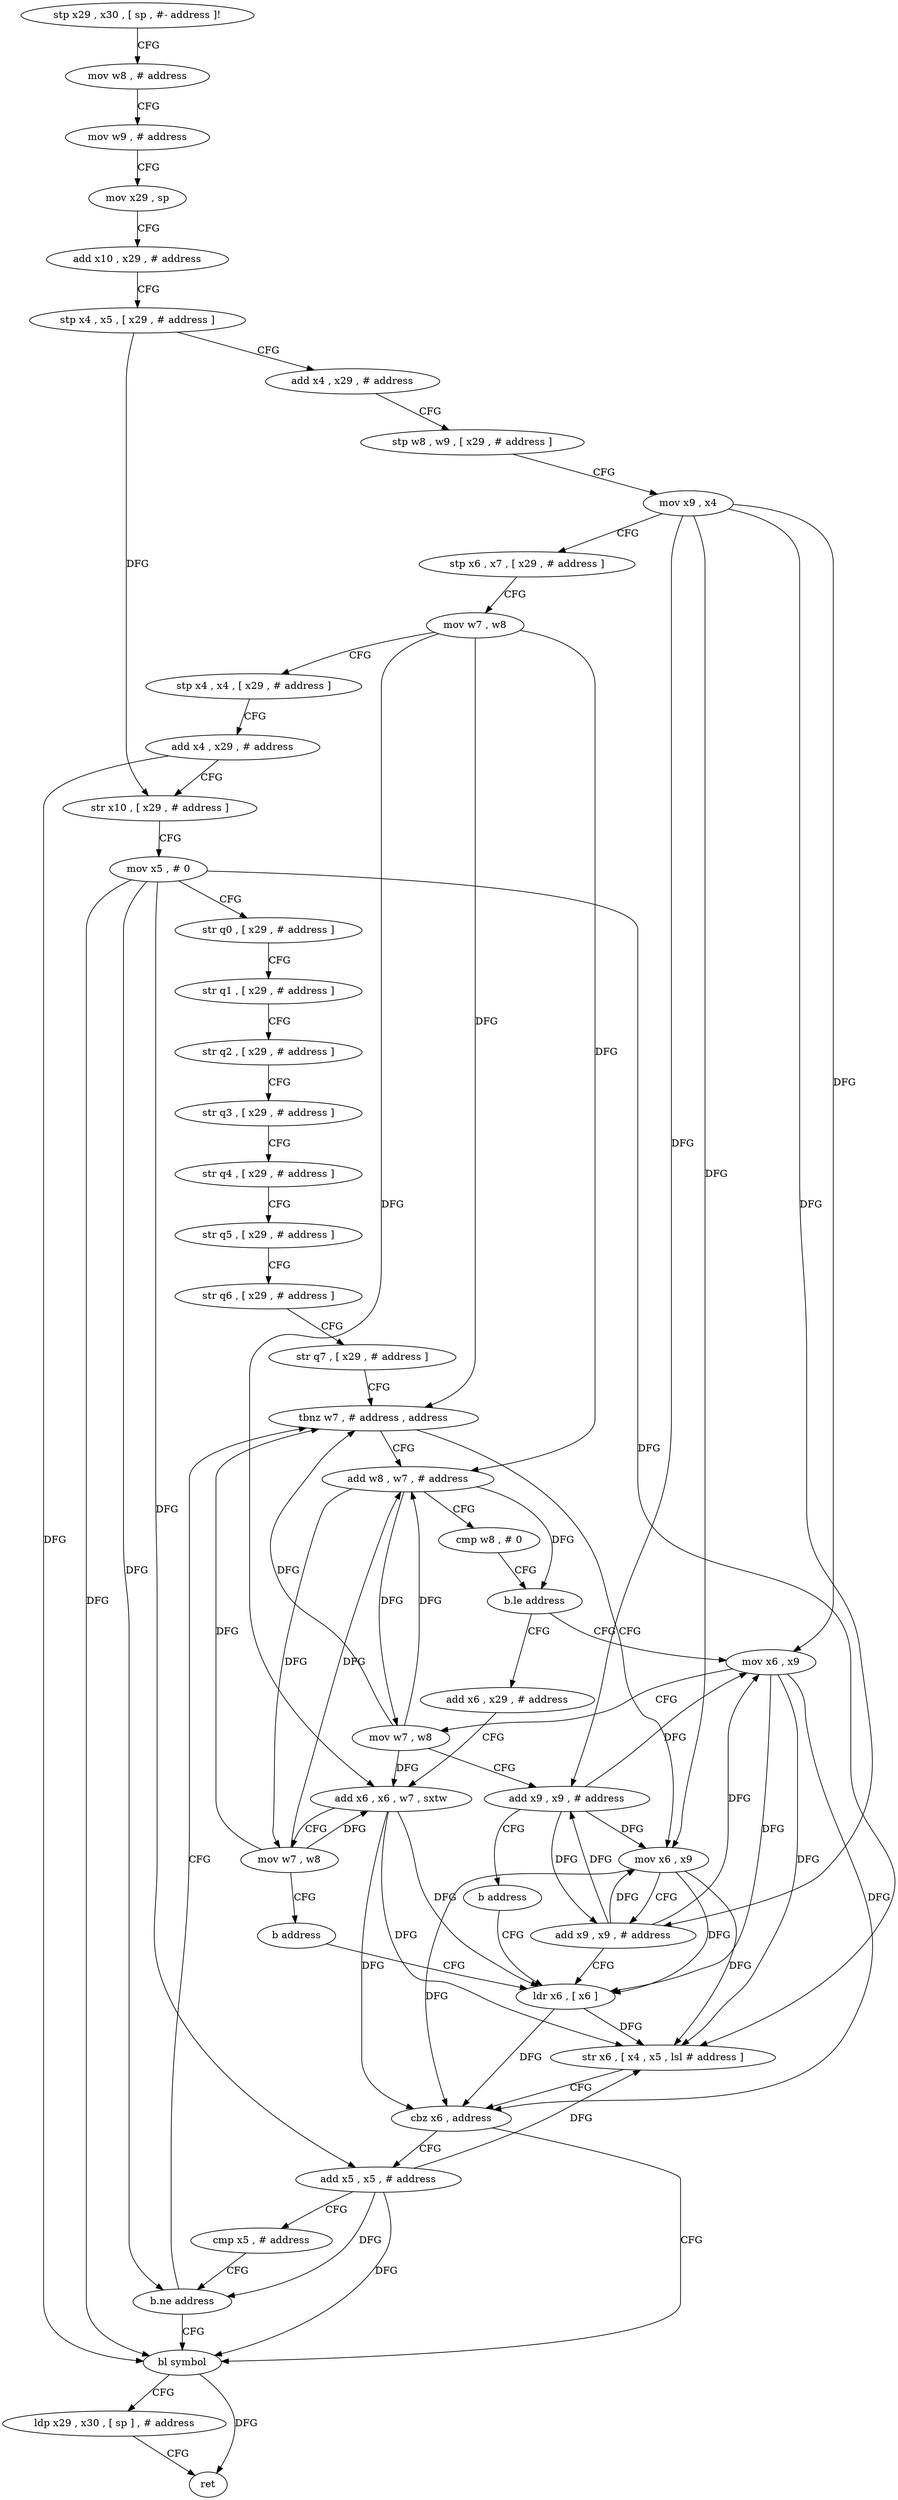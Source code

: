 digraph "func" {
"4373376" [label = "stp x29 , x30 , [ sp , #- address ]!" ]
"4373380" [label = "mov w8 , # address" ]
"4373384" [label = "mov w9 , # address" ]
"4373388" [label = "mov x29 , sp" ]
"4373392" [label = "add x10 , x29 , # address" ]
"4373396" [label = "stp x4 , x5 , [ x29 , # address ]" ]
"4373400" [label = "add x4 , x29 , # address" ]
"4373404" [label = "stp w8 , w9 , [ x29 , # address ]" ]
"4373408" [label = "mov x9 , x4" ]
"4373412" [label = "stp x6 , x7 , [ x29 , # address ]" ]
"4373416" [label = "mov w7 , w8" ]
"4373420" [label = "stp x4 , x4 , [ x29 , # address ]" ]
"4373424" [label = "add x4 , x29 , # address" ]
"4373428" [label = "str x10 , [ x29 , # address ]" ]
"4373432" [label = "mov x5 , # 0" ]
"4373436" [label = "str q0 , [ x29 , # address ]" ]
"4373440" [label = "str q1 , [ x29 , # address ]" ]
"4373444" [label = "str q2 , [ x29 , # address ]" ]
"4373448" [label = "str q3 , [ x29 , # address ]" ]
"4373452" [label = "str q4 , [ x29 , # address ]" ]
"4373456" [label = "str q5 , [ x29 , # address ]" ]
"4373460" [label = "str q6 , [ x29 , # address ]" ]
"4373464" [label = "str q7 , [ x29 , # address ]" ]
"4373468" [label = "tbnz w7 , # address , address" ]
"4373516" [label = "add w8 , w7 , # address" ]
"4373520" [label = "cmp w8 , # 0" ]
"4373524" [label = "b.le address" ]
"4373544" [label = "add x6 , x29 , # address" ]
"4373528" [label = "mov x6 , x9" ]
"4373472" [label = "mov x6 , x9" ]
"4373476" [label = "add x9 , x9 , # address" ]
"4373480" [label = "ldr x6 , [ x6 ]" ]
"4373548" [label = "add x6 , x6 , w7 , sxtw" ]
"4373552" [label = "mov w7 , w8" ]
"4373556" [label = "b address" ]
"4373532" [label = "mov w7 , w8" ]
"4373536" [label = "add x9 , x9 , # address" ]
"4373540" [label = "b address" ]
"4373504" [label = "bl symbol" ]
"4373508" [label = "ldp x29 , x30 , [ sp ] , # address" ]
"4373512" [label = "ret" ]
"4373492" [label = "add x5 , x5 , # address" ]
"4373496" [label = "cmp x5 , # address" ]
"4373500" [label = "b.ne address" ]
"4373484" [label = "str x6 , [ x4 , x5 , lsl # address ]" ]
"4373488" [label = "cbz x6 , address" ]
"4373376" -> "4373380" [ label = "CFG" ]
"4373380" -> "4373384" [ label = "CFG" ]
"4373384" -> "4373388" [ label = "CFG" ]
"4373388" -> "4373392" [ label = "CFG" ]
"4373392" -> "4373396" [ label = "CFG" ]
"4373396" -> "4373400" [ label = "CFG" ]
"4373396" -> "4373428" [ label = "DFG" ]
"4373400" -> "4373404" [ label = "CFG" ]
"4373404" -> "4373408" [ label = "CFG" ]
"4373408" -> "4373412" [ label = "CFG" ]
"4373408" -> "4373472" [ label = "DFG" ]
"4373408" -> "4373476" [ label = "DFG" ]
"4373408" -> "4373528" [ label = "DFG" ]
"4373408" -> "4373536" [ label = "DFG" ]
"4373412" -> "4373416" [ label = "CFG" ]
"4373416" -> "4373420" [ label = "CFG" ]
"4373416" -> "4373468" [ label = "DFG" ]
"4373416" -> "4373516" [ label = "DFG" ]
"4373416" -> "4373548" [ label = "DFG" ]
"4373420" -> "4373424" [ label = "CFG" ]
"4373424" -> "4373428" [ label = "CFG" ]
"4373424" -> "4373504" [ label = "DFG" ]
"4373428" -> "4373432" [ label = "CFG" ]
"4373432" -> "4373436" [ label = "CFG" ]
"4373432" -> "4373484" [ label = "DFG" ]
"4373432" -> "4373504" [ label = "DFG" ]
"4373432" -> "4373492" [ label = "DFG" ]
"4373432" -> "4373500" [ label = "DFG" ]
"4373436" -> "4373440" [ label = "CFG" ]
"4373440" -> "4373444" [ label = "CFG" ]
"4373444" -> "4373448" [ label = "CFG" ]
"4373448" -> "4373452" [ label = "CFG" ]
"4373452" -> "4373456" [ label = "CFG" ]
"4373456" -> "4373460" [ label = "CFG" ]
"4373460" -> "4373464" [ label = "CFG" ]
"4373464" -> "4373468" [ label = "CFG" ]
"4373468" -> "4373516" [ label = "CFG" ]
"4373468" -> "4373472" [ label = "CFG" ]
"4373516" -> "4373520" [ label = "CFG" ]
"4373516" -> "4373524" [ label = "DFG" ]
"4373516" -> "4373552" [ label = "DFG" ]
"4373516" -> "4373532" [ label = "DFG" ]
"4373520" -> "4373524" [ label = "CFG" ]
"4373524" -> "4373544" [ label = "CFG" ]
"4373524" -> "4373528" [ label = "CFG" ]
"4373544" -> "4373548" [ label = "CFG" ]
"4373528" -> "4373532" [ label = "CFG" ]
"4373528" -> "4373480" [ label = "DFG" ]
"4373528" -> "4373484" [ label = "DFG" ]
"4373528" -> "4373488" [ label = "DFG" ]
"4373472" -> "4373476" [ label = "CFG" ]
"4373472" -> "4373480" [ label = "DFG" ]
"4373472" -> "4373484" [ label = "DFG" ]
"4373472" -> "4373488" [ label = "DFG" ]
"4373476" -> "4373480" [ label = "CFG" ]
"4373476" -> "4373472" [ label = "DFG" ]
"4373476" -> "4373528" [ label = "DFG" ]
"4373476" -> "4373536" [ label = "DFG" ]
"4373480" -> "4373484" [ label = "DFG" ]
"4373480" -> "4373488" [ label = "DFG" ]
"4373548" -> "4373552" [ label = "CFG" ]
"4373548" -> "4373480" [ label = "DFG" ]
"4373548" -> "4373484" [ label = "DFG" ]
"4373548" -> "4373488" [ label = "DFG" ]
"4373552" -> "4373556" [ label = "CFG" ]
"4373552" -> "4373468" [ label = "DFG" ]
"4373552" -> "4373516" [ label = "DFG" ]
"4373552" -> "4373548" [ label = "DFG" ]
"4373556" -> "4373480" [ label = "CFG" ]
"4373532" -> "4373536" [ label = "CFG" ]
"4373532" -> "4373468" [ label = "DFG" ]
"4373532" -> "4373516" [ label = "DFG" ]
"4373532" -> "4373548" [ label = "DFG" ]
"4373536" -> "4373540" [ label = "CFG" ]
"4373536" -> "4373472" [ label = "DFG" ]
"4373536" -> "4373476" [ label = "DFG" ]
"4373536" -> "4373528" [ label = "DFG" ]
"4373540" -> "4373480" [ label = "CFG" ]
"4373504" -> "4373508" [ label = "CFG" ]
"4373504" -> "4373512" [ label = "DFG" ]
"4373508" -> "4373512" [ label = "CFG" ]
"4373492" -> "4373496" [ label = "CFG" ]
"4373492" -> "4373504" [ label = "DFG" ]
"4373492" -> "4373484" [ label = "DFG" ]
"4373492" -> "4373500" [ label = "DFG" ]
"4373496" -> "4373500" [ label = "CFG" ]
"4373500" -> "4373468" [ label = "CFG" ]
"4373500" -> "4373504" [ label = "CFG" ]
"4373484" -> "4373488" [ label = "CFG" ]
"4373488" -> "4373504" [ label = "CFG" ]
"4373488" -> "4373492" [ label = "CFG" ]
}
